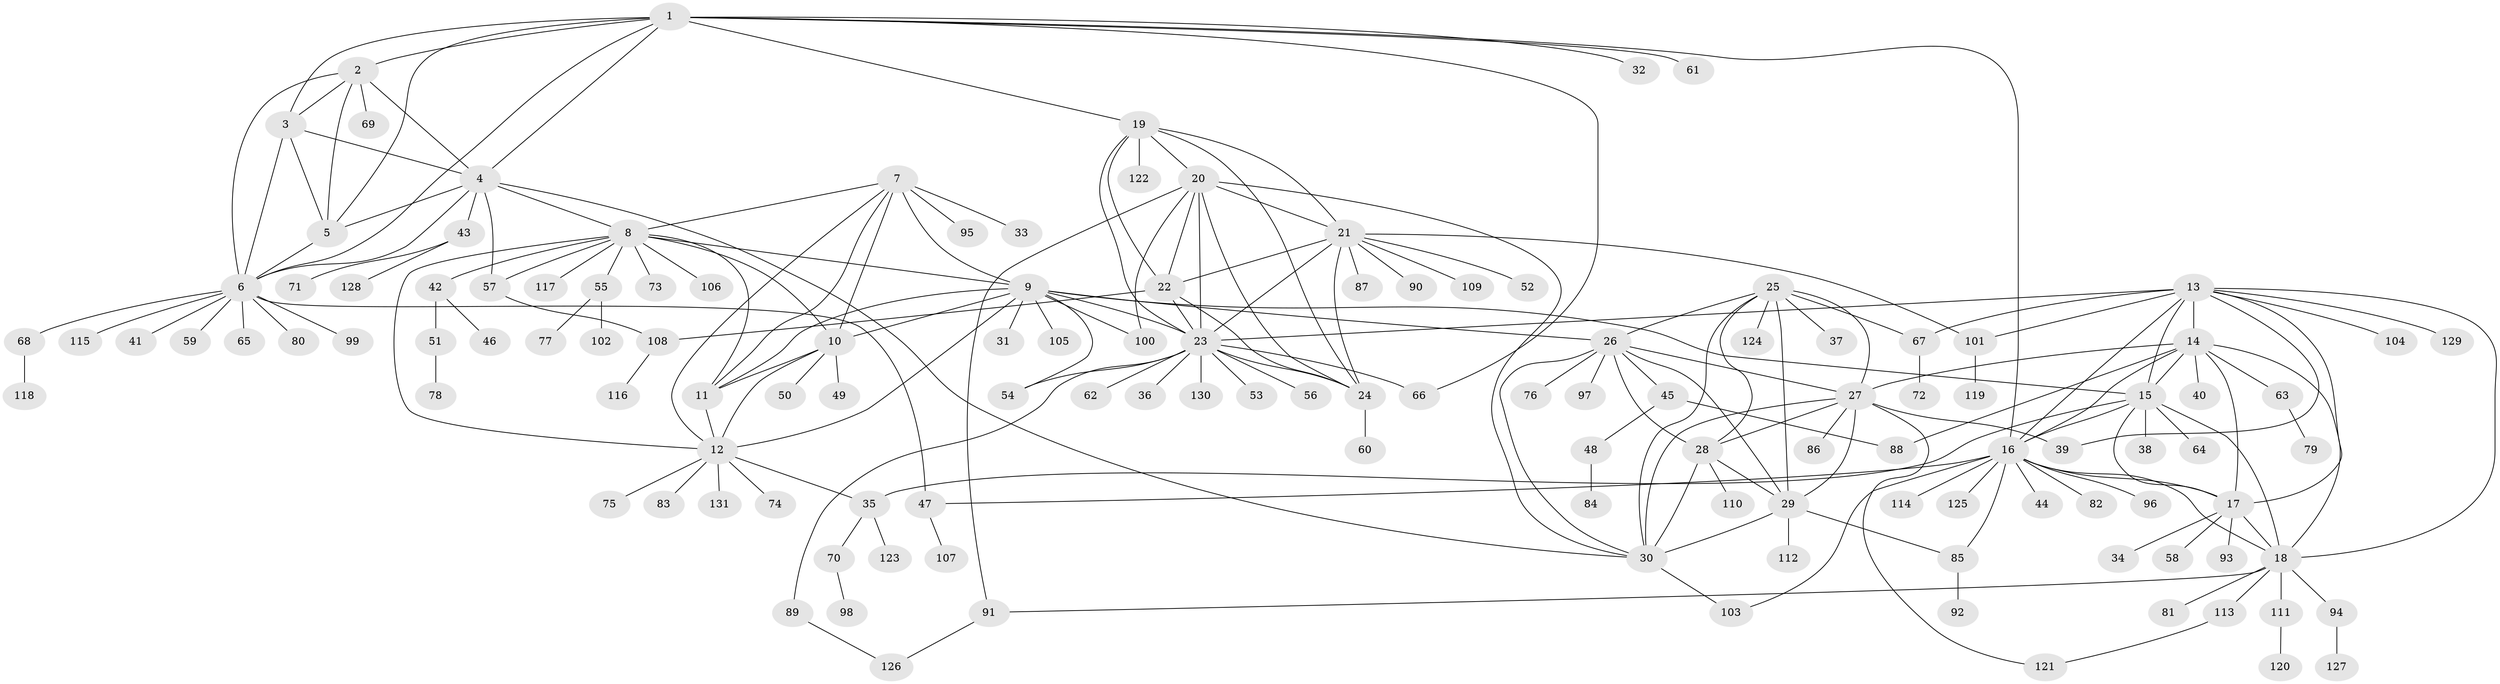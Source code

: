 // coarse degree distribution, {6: 0.09433962264150944, 2: 0.16981132075471697, 3: 0.018867924528301886, 7: 0.05660377358490566, 1: 0.4716981132075472, 9: 0.07547169811320754, 5: 0.07547169811320754, 12: 0.018867924528301886, 11: 0.018867924528301886}
// Generated by graph-tools (version 1.1) at 2025/37/03/04/25 23:37:50]
// undirected, 131 vertices, 202 edges
graph export_dot {
  node [color=gray90,style=filled];
  1;
  2;
  3;
  4;
  5;
  6;
  7;
  8;
  9;
  10;
  11;
  12;
  13;
  14;
  15;
  16;
  17;
  18;
  19;
  20;
  21;
  22;
  23;
  24;
  25;
  26;
  27;
  28;
  29;
  30;
  31;
  32;
  33;
  34;
  35;
  36;
  37;
  38;
  39;
  40;
  41;
  42;
  43;
  44;
  45;
  46;
  47;
  48;
  49;
  50;
  51;
  52;
  53;
  54;
  55;
  56;
  57;
  58;
  59;
  60;
  61;
  62;
  63;
  64;
  65;
  66;
  67;
  68;
  69;
  70;
  71;
  72;
  73;
  74;
  75;
  76;
  77;
  78;
  79;
  80;
  81;
  82;
  83;
  84;
  85;
  86;
  87;
  88;
  89;
  90;
  91;
  92;
  93;
  94;
  95;
  96;
  97;
  98;
  99;
  100;
  101;
  102;
  103;
  104;
  105;
  106;
  107;
  108;
  109;
  110;
  111;
  112;
  113;
  114;
  115;
  116;
  117;
  118;
  119;
  120;
  121;
  122;
  123;
  124;
  125;
  126;
  127;
  128;
  129;
  130;
  131;
  1 -- 2;
  1 -- 3;
  1 -- 4;
  1 -- 5;
  1 -- 6;
  1 -- 16;
  1 -- 19;
  1 -- 32;
  1 -- 61;
  1 -- 66;
  2 -- 3;
  2 -- 4;
  2 -- 5;
  2 -- 6;
  2 -- 69;
  3 -- 4;
  3 -- 5;
  3 -- 6;
  4 -- 5;
  4 -- 6;
  4 -- 8;
  4 -- 30;
  4 -- 43;
  4 -- 57;
  5 -- 6;
  6 -- 41;
  6 -- 47;
  6 -- 59;
  6 -- 65;
  6 -- 68;
  6 -- 80;
  6 -- 99;
  6 -- 115;
  7 -- 8;
  7 -- 9;
  7 -- 10;
  7 -- 11;
  7 -- 12;
  7 -- 33;
  7 -- 95;
  8 -- 9;
  8 -- 10;
  8 -- 11;
  8 -- 12;
  8 -- 42;
  8 -- 55;
  8 -- 57;
  8 -- 73;
  8 -- 106;
  8 -- 117;
  9 -- 10;
  9 -- 11;
  9 -- 12;
  9 -- 15;
  9 -- 23;
  9 -- 26;
  9 -- 31;
  9 -- 54;
  9 -- 100;
  9 -- 105;
  10 -- 11;
  10 -- 12;
  10 -- 49;
  10 -- 50;
  11 -- 12;
  12 -- 35;
  12 -- 74;
  12 -- 75;
  12 -- 83;
  12 -- 131;
  13 -- 14;
  13 -- 15;
  13 -- 16;
  13 -- 17;
  13 -- 18;
  13 -- 23;
  13 -- 39;
  13 -- 67;
  13 -- 101;
  13 -- 104;
  13 -- 129;
  14 -- 15;
  14 -- 16;
  14 -- 17;
  14 -- 18;
  14 -- 27;
  14 -- 40;
  14 -- 63;
  14 -- 88;
  15 -- 16;
  15 -- 17;
  15 -- 18;
  15 -- 35;
  15 -- 38;
  15 -- 64;
  16 -- 17;
  16 -- 18;
  16 -- 44;
  16 -- 47;
  16 -- 82;
  16 -- 85;
  16 -- 96;
  16 -- 103;
  16 -- 114;
  16 -- 125;
  17 -- 18;
  17 -- 34;
  17 -- 58;
  17 -- 93;
  18 -- 81;
  18 -- 91;
  18 -- 94;
  18 -- 111;
  18 -- 113;
  19 -- 20;
  19 -- 21;
  19 -- 22;
  19 -- 23;
  19 -- 24;
  19 -- 122;
  20 -- 21;
  20 -- 22;
  20 -- 23;
  20 -- 24;
  20 -- 30;
  20 -- 91;
  20 -- 100;
  21 -- 22;
  21 -- 23;
  21 -- 24;
  21 -- 52;
  21 -- 87;
  21 -- 90;
  21 -- 101;
  21 -- 109;
  22 -- 23;
  22 -- 24;
  22 -- 108;
  23 -- 24;
  23 -- 36;
  23 -- 53;
  23 -- 54;
  23 -- 56;
  23 -- 62;
  23 -- 66;
  23 -- 89;
  23 -- 130;
  24 -- 60;
  25 -- 26;
  25 -- 27;
  25 -- 28;
  25 -- 29;
  25 -- 30;
  25 -- 37;
  25 -- 67;
  25 -- 124;
  26 -- 27;
  26 -- 28;
  26 -- 29;
  26 -- 30;
  26 -- 45;
  26 -- 76;
  26 -- 97;
  27 -- 28;
  27 -- 29;
  27 -- 30;
  27 -- 39;
  27 -- 86;
  27 -- 121;
  28 -- 29;
  28 -- 30;
  28 -- 110;
  29 -- 30;
  29 -- 85;
  29 -- 112;
  30 -- 103;
  35 -- 70;
  35 -- 123;
  42 -- 46;
  42 -- 51;
  43 -- 71;
  43 -- 128;
  45 -- 48;
  45 -- 88;
  47 -- 107;
  48 -- 84;
  51 -- 78;
  55 -- 77;
  55 -- 102;
  57 -- 108;
  63 -- 79;
  67 -- 72;
  68 -- 118;
  70 -- 98;
  85 -- 92;
  89 -- 126;
  91 -- 126;
  94 -- 127;
  101 -- 119;
  108 -- 116;
  111 -- 120;
  113 -- 121;
}
